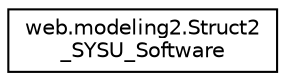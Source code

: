 digraph "Graphical Class Hierarchy"
{
  edge [fontname="Helvetica",fontsize="10",labelfontname="Helvetica",labelfontsize="10"];
  node [fontname="Helvetica",fontsize="10",shape=record];
  rankdir="LR";
  Node1 [label="web.modeling2.Struct2\l_SYSU_Software",height=0.2,width=0.4,color="black", fillcolor="white", style="filled",URL="$classweb_1_1modeling2_1_1_struct2___s_y_s_u___software.html"];
}
